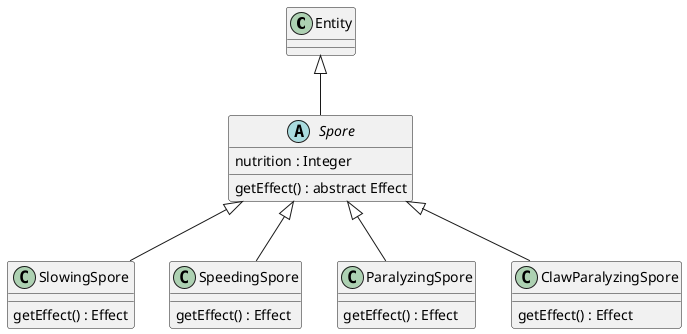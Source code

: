 @startuml spore

Entity <|-- Spore

abstract class Spore{
    nutrition : Integer

    getEffect() : abstract Effect
}

Spore <|--SlowingSpore
class SlowingSpore{
    getEffect() : Effect
}

Spore <|--SpeedingSpore
class SpeedingSpore{
    getEffect() : Effect
}

Spore <|--ParalyzingSpore
class ParalyzingSpore{
    getEffect() : Effect
}

Spore <|--ClawParalyzingSpore
class ClawParalyzingSpore{
    getEffect() : Effect
}
@enduml	
